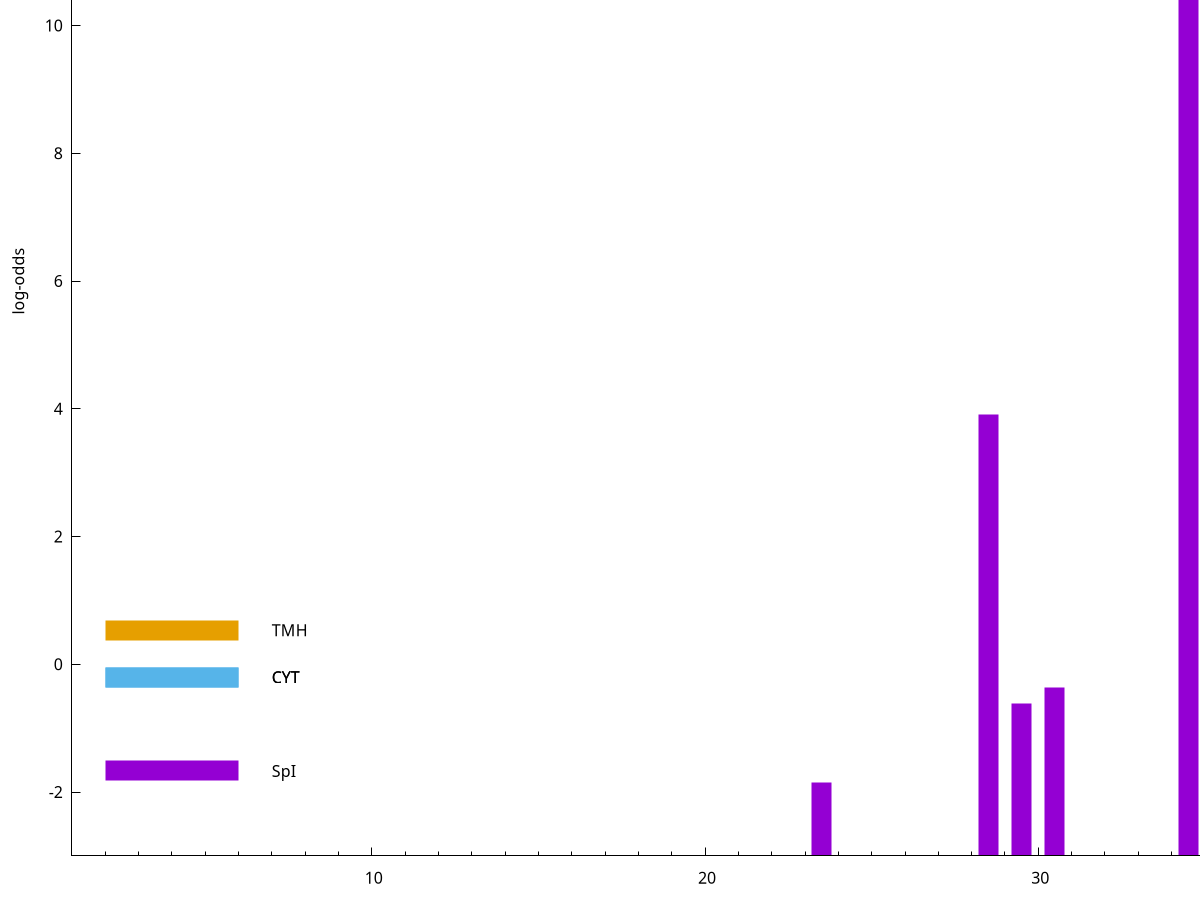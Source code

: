 set title "LipoP predictions for SRR5666568.gff"
set size 2., 1.4
set xrange [1:70] 
set mxtics 10
set yrange [-3:15]
set y2range [0:18]
set ylabel "log-odds"
set term postscript eps color solid "Helvetica" 30
set output "SRR5666568.gff13.eps"
set arrow from 2,12.0773 to 6,12.0773 nohead lt 1 lw 20
set label "SpI" at 7,12.0773
set arrow from 2,0.533072 to 6,0.533072 nohead lt 4 lw 20
set label "TMH" at 7,0.533072
set arrow from 2,-0.200913 to 6,-0.200913 nohead lt 3 lw 20
set label "CYT" at 7,-0.200913
set arrow from 2,-0.200913 to 6,-0.200913 nohead lt 3 lw 20
set label "CYT" at 7,-0.200913
set arrow from 2,-1.66937 to 6,-1.66937 nohead lt 1 lw 20
set label "SpI" at 7,-1.66937
set arrow from 2,12.0773 to 6,12.0773 nohead lt 1 lw 20
set label "SpI" at 7,12.0773
# NOTE: The scores below are the log-odds scores with the threshold
# NOTE: subtracted (a hack to make gnuplot make the histogram all
# NOTE: look nice).
plot "-" axes x1y2 title "" with impulses lt 1 lw 20
34.500000 15.042600
36.500000 8.658030
35.500000 7.932330
28.500000 6.904510
41.500000 4.394450
38.500000 3.419030
37.500000 3.237239
30.500000 2.637263
29.500000 2.387140
23.500000 1.149780
e
exit
